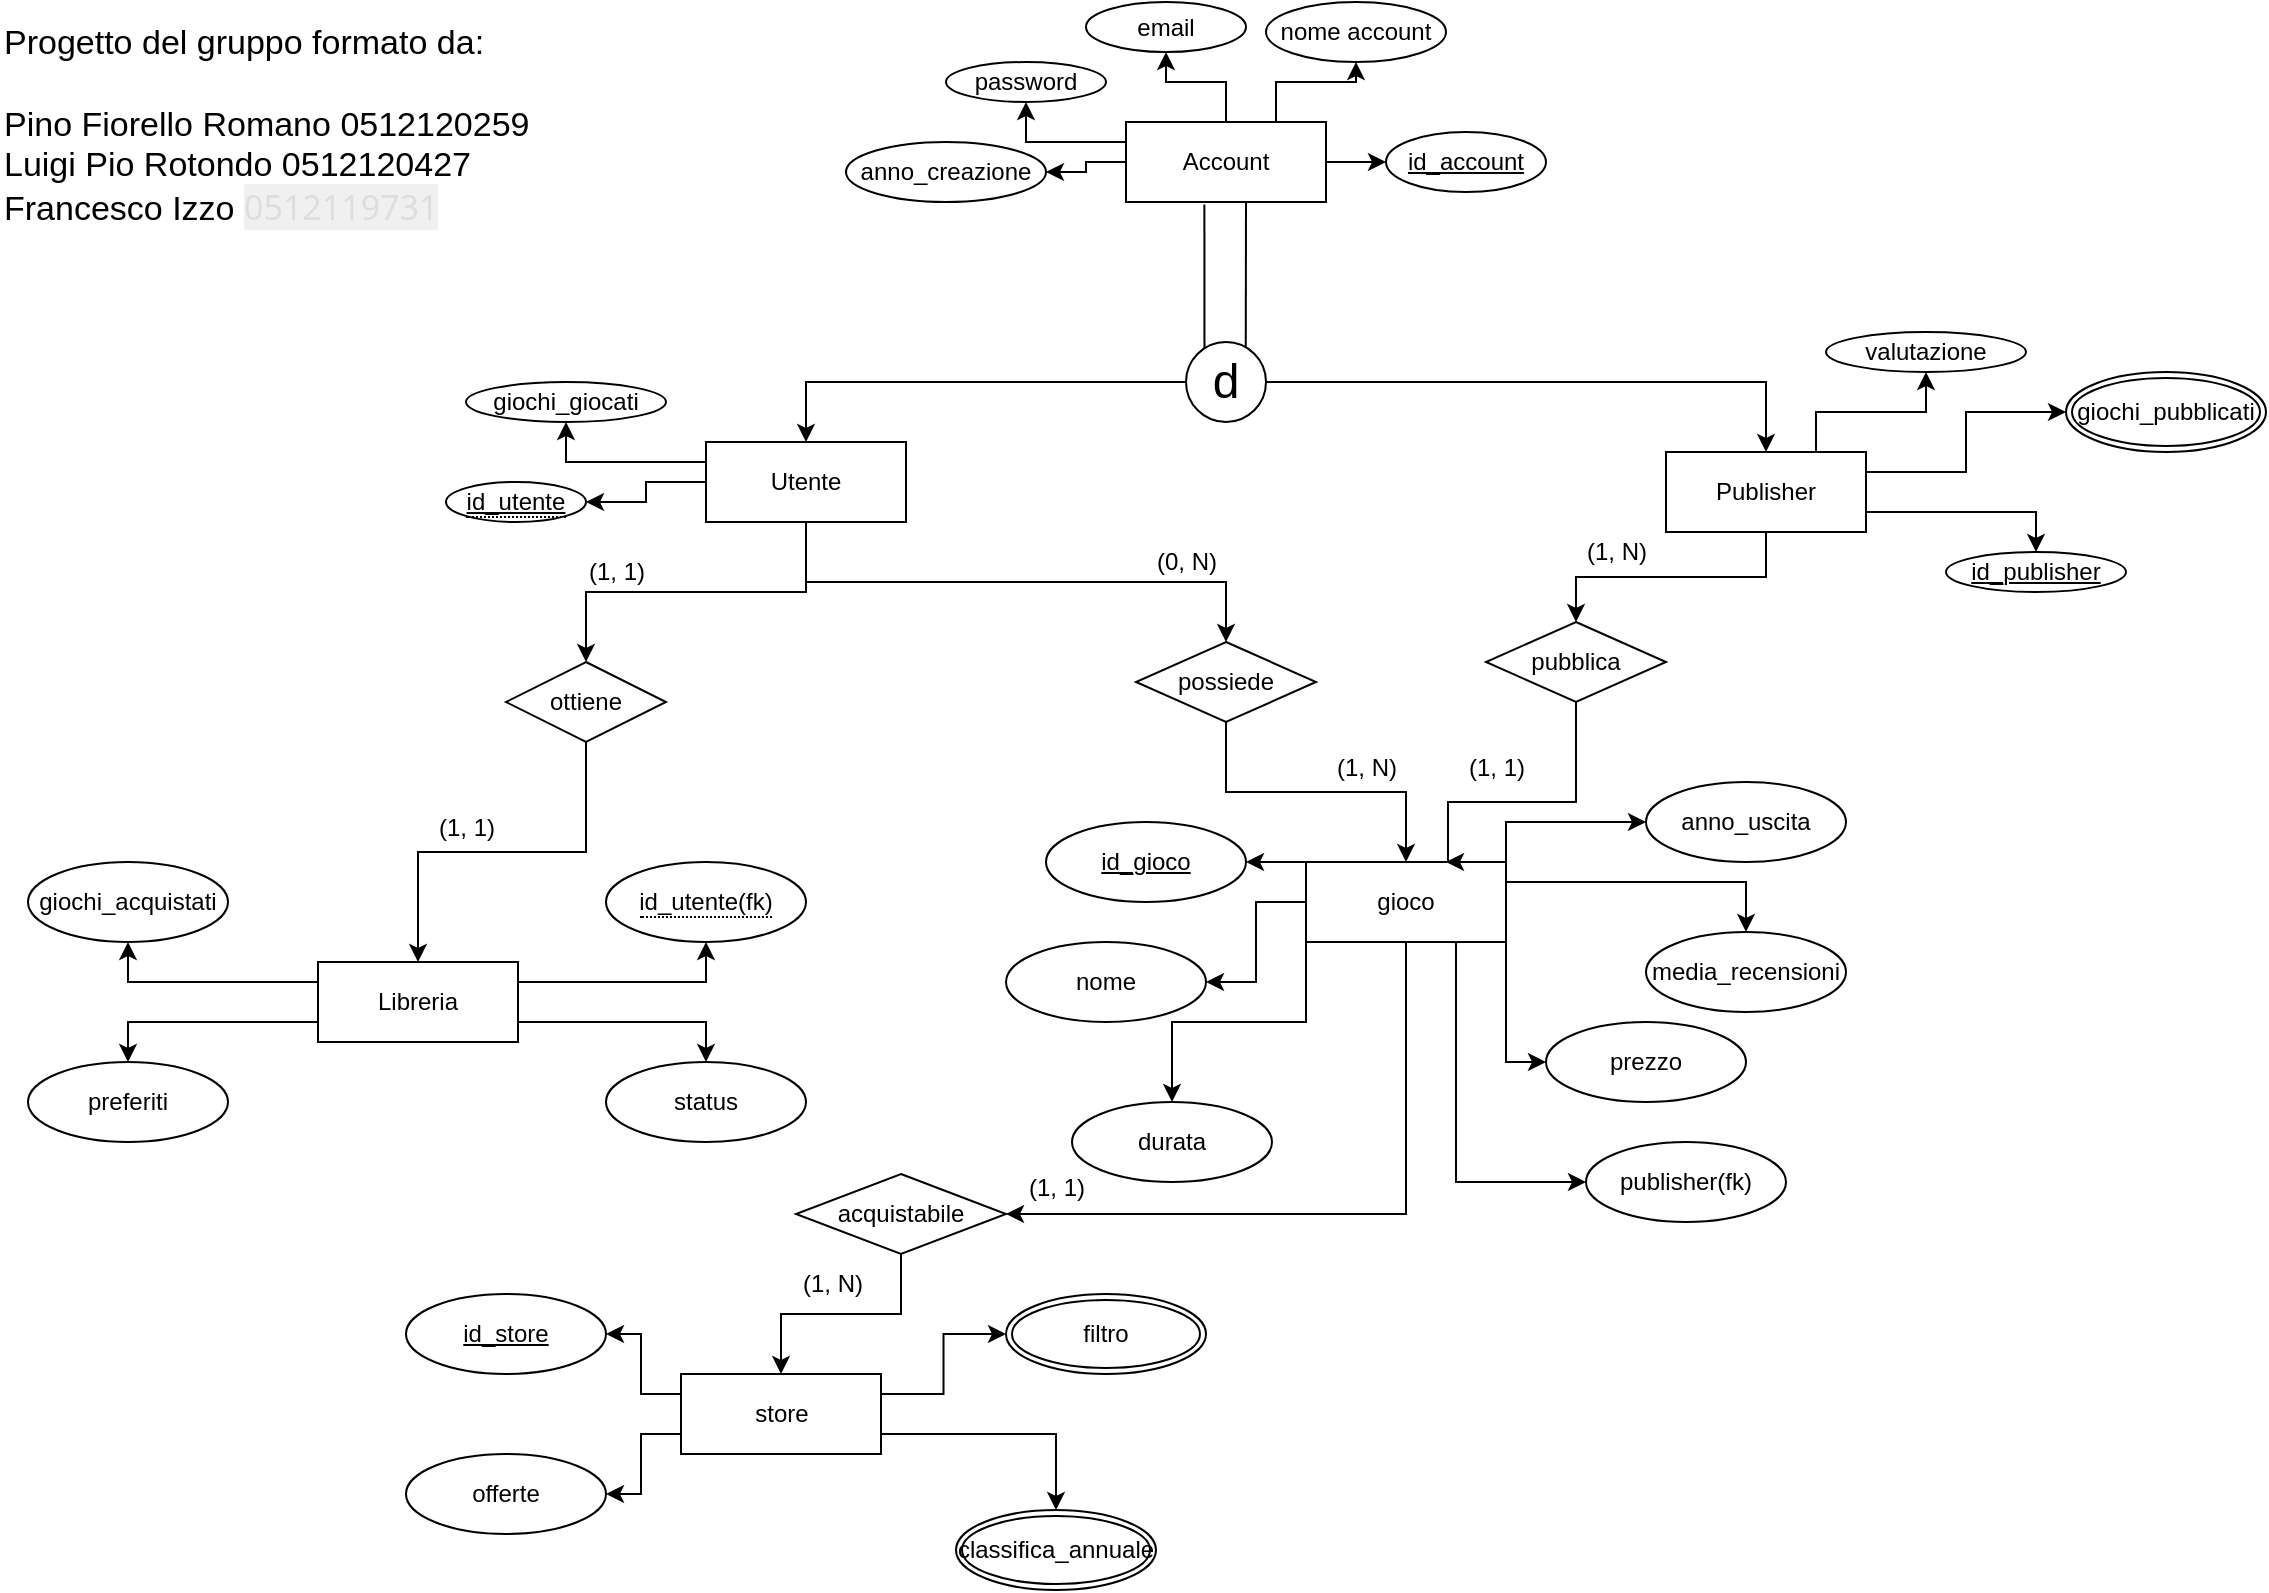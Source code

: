 <mxfile version="24.8.4">
  <diagram name="Pagina-1" id="zaQkDbtpFNmVqCY4Ck2A">
    <mxGraphModel dx="1682" dy="898" grid="0" gridSize="10" guides="1" tooltips="1" connect="1" arrows="1" fold="1" page="1" pageScale="1" pageWidth="1169" pageHeight="827" math="0" shadow="0">
      <root>
        <mxCell id="0" />
        <mxCell id="1" parent="0" />
        <mxCell id="ApuNhBn8Jfl1v1Id8GHo-2" style="edgeStyle=orthogonalEdgeStyle;rounded=0;orthogonalLoop=1;jettySize=auto;html=1;exitX=1;exitY=0.5;exitDx=0;exitDy=0;" edge="1" parent="1" source="ApuNhBn8Jfl1v1Id8GHo-1" target="ApuNhBn8Jfl1v1Id8GHo-3">
          <mxGeometry relative="1" as="geometry">
            <mxPoint x="716" y="94" as="targetPoint" />
          </mxGeometry>
        </mxCell>
        <mxCell id="ApuNhBn8Jfl1v1Id8GHo-5" style="edgeStyle=orthogonalEdgeStyle;rounded=0;orthogonalLoop=1;jettySize=auto;html=1;exitX=0.75;exitY=0;exitDx=0;exitDy=0;entryX=0.5;entryY=1;entryDx=0;entryDy=0;" edge="1" parent="1" source="ApuNhBn8Jfl1v1Id8GHo-1" target="ApuNhBn8Jfl1v1Id8GHo-4">
          <mxGeometry relative="1" as="geometry" />
        </mxCell>
        <mxCell id="ApuNhBn8Jfl1v1Id8GHo-7" style="edgeStyle=orthogonalEdgeStyle;rounded=0;orthogonalLoop=1;jettySize=auto;html=1;exitX=0.5;exitY=0;exitDx=0;exitDy=0;entryX=0.5;entryY=1;entryDx=0;entryDy=0;" edge="1" parent="1" source="ApuNhBn8Jfl1v1Id8GHo-1" target="ApuNhBn8Jfl1v1Id8GHo-6">
          <mxGeometry relative="1" as="geometry" />
        </mxCell>
        <mxCell id="ApuNhBn8Jfl1v1Id8GHo-10" style="edgeStyle=orthogonalEdgeStyle;rounded=0;orthogonalLoop=1;jettySize=auto;html=1;exitX=0;exitY=0.25;exitDx=0;exitDy=0;entryX=0.5;entryY=1;entryDx=0;entryDy=0;" edge="1" parent="1" source="ApuNhBn8Jfl1v1Id8GHo-1" target="ApuNhBn8Jfl1v1Id8GHo-9">
          <mxGeometry relative="1" as="geometry" />
        </mxCell>
        <mxCell id="ApuNhBn8Jfl1v1Id8GHo-23" style="edgeStyle=orthogonalEdgeStyle;rounded=0;orthogonalLoop=1;jettySize=auto;html=1;exitX=0;exitY=0.5;exitDx=0;exitDy=0;entryX=1;entryY=0.5;entryDx=0;entryDy=0;" edge="1" parent="1" source="ApuNhBn8Jfl1v1Id8GHo-1" target="ApuNhBn8Jfl1v1Id8GHo-11">
          <mxGeometry relative="1" as="geometry" />
        </mxCell>
        <mxCell id="ApuNhBn8Jfl1v1Id8GHo-1" value="Account" style="whiteSpace=wrap;html=1;align=center;" vertex="1" parent="1">
          <mxGeometry x="586" y="74" width="100" height="40" as="geometry" />
        </mxCell>
        <mxCell id="ApuNhBn8Jfl1v1Id8GHo-3" value="id_account" style="ellipse;whiteSpace=wrap;html=1;align=center;fontStyle=4;" vertex="1" parent="1">
          <mxGeometry x="716" y="79" width="80" height="30" as="geometry" />
        </mxCell>
        <mxCell id="ApuNhBn8Jfl1v1Id8GHo-4" value="nome account" style="ellipse;whiteSpace=wrap;html=1;align=center;" vertex="1" parent="1">
          <mxGeometry x="656" y="14" width="90" height="30" as="geometry" />
        </mxCell>
        <mxCell id="ApuNhBn8Jfl1v1Id8GHo-6" value="email" style="ellipse;whiteSpace=wrap;html=1;align=center;" vertex="1" parent="1">
          <mxGeometry x="566" y="14" width="80" height="25" as="geometry" />
        </mxCell>
        <mxCell id="ApuNhBn8Jfl1v1Id8GHo-9" value="password" style="ellipse;whiteSpace=wrap;html=1;align=center;" vertex="1" parent="1">
          <mxGeometry x="496" y="44" width="80" height="20" as="geometry" />
        </mxCell>
        <mxCell id="ApuNhBn8Jfl1v1Id8GHo-11" value="anno_creazione" style="ellipse;whiteSpace=wrap;html=1;align=center;" vertex="1" parent="1">
          <mxGeometry x="446" y="84" width="100" height="30" as="geometry" />
        </mxCell>
        <mxCell id="ApuNhBn8Jfl1v1Id8GHo-20" style="edgeStyle=orthogonalEdgeStyle;rounded=0;orthogonalLoop=1;jettySize=auto;html=1;exitX=0;exitY=0.5;exitDx=0;exitDy=0;" edge="1" parent="1" source="ApuNhBn8Jfl1v1Id8GHo-13" target="ApuNhBn8Jfl1v1Id8GHo-18">
          <mxGeometry relative="1" as="geometry">
            <mxPoint x="576.0" y="204" as="sourcePoint" />
          </mxGeometry>
        </mxCell>
        <mxCell id="ApuNhBn8Jfl1v1Id8GHo-21" style="edgeStyle=orthogonalEdgeStyle;rounded=0;orthogonalLoop=1;jettySize=auto;html=1;exitX=1;exitY=0.5;exitDx=0;exitDy=0;" edge="1" parent="1" source="ApuNhBn8Jfl1v1Id8GHo-13" target="ApuNhBn8Jfl1v1Id8GHo-19">
          <mxGeometry relative="1" as="geometry" />
        </mxCell>
        <mxCell id="ApuNhBn8Jfl1v1Id8GHo-13" value="&lt;font style=&quot;font-size: 24px;&quot;&gt;d&lt;/font&gt;" style="ellipse;whiteSpace=wrap;html=1;aspect=fixed;" vertex="1" parent="1">
          <mxGeometry x="616" y="184" width="40" height="40" as="geometry" />
        </mxCell>
        <mxCell id="ApuNhBn8Jfl1v1Id8GHo-14" value="" style="endArrow=none;html=1;rounded=0;exitX=0.747;exitY=0.065;exitDx=0;exitDy=0;exitPerimeter=0;" edge="1" parent="1" source="ApuNhBn8Jfl1v1Id8GHo-13">
          <mxGeometry width="50" height="50" relative="1" as="geometry">
            <mxPoint x="646" y="184" as="sourcePoint" />
            <mxPoint x="646" y="114" as="targetPoint" />
          </mxGeometry>
        </mxCell>
        <mxCell id="ApuNhBn8Jfl1v1Id8GHo-15" value="" style="endArrow=none;html=1;rounded=0;entryX=0.392;entryY=1.03;entryDx=0;entryDy=0;entryPerimeter=0;exitX=0.231;exitY=0.086;exitDx=0;exitDy=0;exitPerimeter=0;" edge="1" parent="1" source="ApuNhBn8Jfl1v1Id8GHo-13" target="ApuNhBn8Jfl1v1Id8GHo-1">
          <mxGeometry width="50" height="50" relative="1" as="geometry">
            <mxPoint x="625" y="184" as="sourcePoint" />
            <mxPoint x="466" y="144" as="targetPoint" />
            <Array as="points" />
          </mxGeometry>
        </mxCell>
        <mxCell id="ApuNhBn8Jfl1v1Id8GHo-24" style="edgeStyle=orthogonalEdgeStyle;rounded=0;orthogonalLoop=1;jettySize=auto;html=1;exitX=0;exitY=0.5;exitDx=0;exitDy=0;entryX=1;entryY=0.5;entryDx=0;entryDy=0;" edge="1" parent="1" source="ApuNhBn8Jfl1v1Id8GHo-18" target="ApuNhBn8Jfl1v1Id8GHo-22">
          <mxGeometry relative="1" as="geometry" />
        </mxCell>
        <mxCell id="ApuNhBn8Jfl1v1Id8GHo-26" style="edgeStyle=orthogonalEdgeStyle;rounded=0;orthogonalLoop=1;jettySize=auto;html=1;exitX=0;exitY=0.25;exitDx=0;exitDy=0;" edge="1" parent="1" source="ApuNhBn8Jfl1v1Id8GHo-18" target="ApuNhBn8Jfl1v1Id8GHo-25">
          <mxGeometry relative="1" as="geometry" />
        </mxCell>
        <mxCell id="ApuNhBn8Jfl1v1Id8GHo-62" style="edgeStyle=orthogonalEdgeStyle;rounded=0;orthogonalLoop=1;jettySize=auto;html=1;exitX=0.5;exitY=1;exitDx=0;exitDy=0;entryX=0.5;entryY=0;entryDx=0;entryDy=0;" edge="1" parent="1" source="ApuNhBn8Jfl1v1Id8GHo-18" target="ApuNhBn8Jfl1v1Id8GHo-61">
          <mxGeometry relative="1" as="geometry" />
        </mxCell>
        <mxCell id="ApuNhBn8Jfl1v1Id8GHo-81" style="edgeStyle=orthogonalEdgeStyle;rounded=0;orthogonalLoop=1;jettySize=auto;html=1;exitX=0.5;exitY=1;exitDx=0;exitDy=0;" edge="1" parent="1" source="ApuNhBn8Jfl1v1Id8GHo-18" target="ApuNhBn8Jfl1v1Id8GHo-82">
          <mxGeometry relative="1" as="geometry">
            <mxPoint x="716" y="334" as="targetPoint" />
          </mxGeometry>
        </mxCell>
        <mxCell id="ApuNhBn8Jfl1v1Id8GHo-18" value="Utente" style="whiteSpace=wrap;html=1;align=center;" vertex="1" parent="1">
          <mxGeometry x="376" y="234" width="100" height="40" as="geometry" />
        </mxCell>
        <mxCell id="ApuNhBn8Jfl1v1Id8GHo-52" style="edgeStyle=orthogonalEdgeStyle;rounded=0;orthogonalLoop=1;jettySize=auto;html=1;exitX=0.75;exitY=0;exitDx=0;exitDy=0;entryX=0.5;entryY=1;entryDx=0;entryDy=0;" edge="1" parent="1" source="ApuNhBn8Jfl1v1Id8GHo-19" target="ApuNhBn8Jfl1v1Id8GHo-29">
          <mxGeometry relative="1" as="geometry" />
        </mxCell>
        <mxCell id="ApuNhBn8Jfl1v1Id8GHo-53" style="edgeStyle=orthogonalEdgeStyle;rounded=0;orthogonalLoop=1;jettySize=auto;html=1;exitX=1;exitY=0.25;exitDx=0;exitDy=0;entryX=0;entryY=0.5;entryDx=0;entryDy=0;" edge="1" parent="1" source="ApuNhBn8Jfl1v1Id8GHo-19" target="ApuNhBn8Jfl1v1Id8GHo-108">
          <mxGeometry relative="1" as="geometry">
            <mxPoint x="1036" y="234.0" as="targetPoint" />
          </mxGeometry>
        </mxCell>
        <mxCell id="ApuNhBn8Jfl1v1Id8GHo-54" style="edgeStyle=orthogonalEdgeStyle;rounded=0;orthogonalLoop=1;jettySize=auto;html=1;exitX=1;exitY=0.75;exitDx=0;exitDy=0;entryX=0.5;entryY=0;entryDx=0;entryDy=0;" edge="1" parent="1" source="ApuNhBn8Jfl1v1Id8GHo-19" target="ApuNhBn8Jfl1v1Id8GHo-31">
          <mxGeometry relative="1" as="geometry" />
        </mxCell>
        <mxCell id="ApuNhBn8Jfl1v1Id8GHo-114" style="edgeStyle=orthogonalEdgeStyle;rounded=0;orthogonalLoop=1;jettySize=auto;html=1;exitX=0.5;exitY=1;exitDx=0;exitDy=0;entryX=0.5;entryY=0;entryDx=0;entryDy=0;" edge="1" parent="1" source="ApuNhBn8Jfl1v1Id8GHo-19" target="ApuNhBn8Jfl1v1Id8GHo-113">
          <mxGeometry relative="1" as="geometry">
            <mxPoint x="906" y="329" as="targetPoint" />
          </mxGeometry>
        </mxCell>
        <mxCell id="ApuNhBn8Jfl1v1Id8GHo-19" value="Publisher" style="whiteSpace=wrap;html=1;align=center;" vertex="1" parent="1">
          <mxGeometry x="856" y="239" width="100" height="40" as="geometry" />
        </mxCell>
        <mxCell id="ApuNhBn8Jfl1v1Id8GHo-22" value="&lt;span data-darkreader-inline-border-bottom=&quot;&quot; style=&quot;border-bottom: 1px dotted; --darkreader-inline-border-bottom: initial;&quot;&gt;&lt;u&gt;id_utente&lt;/u&gt;&lt;/span&gt;" style="ellipse;whiteSpace=wrap;html=1;align=center;" vertex="1" parent="1">
          <mxGeometry x="246" y="254" width="70" height="20" as="geometry" />
        </mxCell>
        <mxCell id="ApuNhBn8Jfl1v1Id8GHo-25" value="giochi_giocati" style="ellipse;whiteSpace=wrap;html=1;align=center;" vertex="1" parent="1">
          <mxGeometry x="256" y="204" width="100" height="20" as="geometry" />
        </mxCell>
        <mxCell id="ApuNhBn8Jfl1v1Id8GHo-29" value="valutazione" style="ellipse;whiteSpace=wrap;html=1;align=center;" vertex="1" parent="1">
          <mxGeometry x="936" y="179" width="100" height="20" as="geometry" />
        </mxCell>
        <mxCell id="ApuNhBn8Jfl1v1Id8GHo-31" value="&lt;u&gt;id_publisher&lt;/u&gt;" style="ellipse;whiteSpace=wrap;html=1;align=center;" vertex="1" parent="1">
          <mxGeometry x="996" y="289" width="90" height="20" as="geometry" />
        </mxCell>
        <mxCell id="ApuNhBn8Jfl1v1Id8GHo-66" style="edgeStyle=orthogonalEdgeStyle;rounded=0;orthogonalLoop=1;jettySize=auto;html=1;exitX=0;exitY=0.75;exitDx=0;exitDy=0;entryX=0.5;entryY=0;entryDx=0;entryDy=0;" edge="1" parent="1" source="ApuNhBn8Jfl1v1Id8GHo-56" target="ApuNhBn8Jfl1v1Id8GHo-58">
          <mxGeometry relative="1" as="geometry" />
        </mxCell>
        <mxCell id="ApuNhBn8Jfl1v1Id8GHo-69" style="edgeStyle=orthogonalEdgeStyle;rounded=0;orthogonalLoop=1;jettySize=auto;html=1;exitX=1;exitY=0.75;exitDx=0;exitDy=0;entryX=0.5;entryY=0;entryDx=0;entryDy=0;" edge="1" parent="1" source="ApuNhBn8Jfl1v1Id8GHo-56" target="ApuNhBn8Jfl1v1Id8GHo-59">
          <mxGeometry relative="1" as="geometry" />
        </mxCell>
        <mxCell id="ApuNhBn8Jfl1v1Id8GHo-76" style="edgeStyle=orthogonalEdgeStyle;rounded=0;orthogonalLoop=1;jettySize=auto;html=1;exitX=0;exitY=0.25;exitDx=0;exitDy=0;entryX=0.5;entryY=1;entryDx=0;entryDy=0;" edge="1" parent="1" source="ApuNhBn8Jfl1v1Id8GHo-56" target="ApuNhBn8Jfl1v1Id8GHo-57">
          <mxGeometry relative="1" as="geometry" />
        </mxCell>
        <mxCell id="ApuNhBn8Jfl1v1Id8GHo-77" style="edgeStyle=orthogonalEdgeStyle;rounded=0;orthogonalLoop=1;jettySize=auto;html=1;exitX=1;exitY=0.25;exitDx=0;exitDy=0;entryX=0.5;entryY=1;entryDx=0;entryDy=0;" edge="1" parent="1" source="ApuNhBn8Jfl1v1Id8GHo-56" target="ApuNhBn8Jfl1v1Id8GHo-70">
          <mxGeometry relative="1" as="geometry" />
        </mxCell>
        <mxCell id="ApuNhBn8Jfl1v1Id8GHo-56" value="Libreria" style="whiteSpace=wrap;html=1;align=center;" vertex="1" parent="1">
          <mxGeometry x="182" y="494" width="100" height="40" as="geometry" />
        </mxCell>
        <mxCell id="ApuNhBn8Jfl1v1Id8GHo-57" value="giochi_acquistati" style="ellipse;whiteSpace=wrap;html=1;align=center;" vertex="1" parent="1">
          <mxGeometry x="37" y="444" width="100" height="40" as="geometry" />
        </mxCell>
        <mxCell id="ApuNhBn8Jfl1v1Id8GHo-58" value="preferiti" style="ellipse;whiteSpace=wrap;html=1;align=center;" vertex="1" parent="1">
          <mxGeometry x="37" y="544" width="100" height="40" as="geometry" />
        </mxCell>
        <mxCell id="ApuNhBn8Jfl1v1Id8GHo-59" value="status" style="ellipse;whiteSpace=wrap;html=1;align=center;" vertex="1" parent="1">
          <mxGeometry x="326" y="544" width="100" height="40" as="geometry" />
        </mxCell>
        <mxCell id="ApuNhBn8Jfl1v1Id8GHo-73" style="edgeStyle=orthogonalEdgeStyle;rounded=0;orthogonalLoop=1;jettySize=auto;html=1;exitX=0.5;exitY=1;exitDx=0;exitDy=0;" edge="1" parent="1" source="ApuNhBn8Jfl1v1Id8GHo-61" target="ApuNhBn8Jfl1v1Id8GHo-56">
          <mxGeometry relative="1" as="geometry">
            <mxPoint x="302" y="424" as="sourcePoint" />
          </mxGeometry>
        </mxCell>
        <mxCell id="ApuNhBn8Jfl1v1Id8GHo-61" value="ottiene" style="shape=rhombus;perimeter=rhombusPerimeter;whiteSpace=wrap;html=1;align=center;" vertex="1" parent="1">
          <mxGeometry x="276" y="344" width="80" height="40" as="geometry" />
        </mxCell>
        <mxCell id="ApuNhBn8Jfl1v1Id8GHo-70" value="&lt;span data-darkreader-inline-border-bottom=&quot;&quot; style=&quot;border-bottom: 1px dotted; --darkreader-inline-border-bottom: initial;&quot;&gt;id_utente(fk)&lt;/span&gt;" style="ellipse;whiteSpace=wrap;html=1;align=center;" vertex="1" parent="1">
          <mxGeometry x="326" y="444" width="100" height="40" as="geometry" />
        </mxCell>
        <mxCell id="ApuNhBn8Jfl1v1Id8GHo-91" style="edgeStyle=orthogonalEdgeStyle;rounded=0;orthogonalLoop=1;jettySize=auto;html=1;exitX=0;exitY=0;exitDx=0;exitDy=0;" edge="1" parent="1" source="ApuNhBn8Jfl1v1Id8GHo-75">
          <mxGeometry relative="1" as="geometry">
            <mxPoint x="646" y="444.167" as="targetPoint" />
          </mxGeometry>
        </mxCell>
        <mxCell id="ApuNhBn8Jfl1v1Id8GHo-92" style="edgeStyle=orthogonalEdgeStyle;rounded=0;orthogonalLoop=1;jettySize=auto;html=1;exitX=0;exitY=0.5;exitDx=0;exitDy=0;entryX=1;entryY=0.5;entryDx=0;entryDy=0;" edge="1" parent="1" source="ApuNhBn8Jfl1v1Id8GHo-75" target="ApuNhBn8Jfl1v1Id8GHo-85">
          <mxGeometry relative="1" as="geometry" />
        </mxCell>
        <mxCell id="ApuNhBn8Jfl1v1Id8GHo-93" style="edgeStyle=orthogonalEdgeStyle;rounded=0;orthogonalLoop=1;jettySize=auto;html=1;exitX=0;exitY=1;exitDx=0;exitDy=0;entryX=0.5;entryY=0;entryDx=0;entryDy=0;" edge="1" parent="1" source="ApuNhBn8Jfl1v1Id8GHo-75" target="ApuNhBn8Jfl1v1Id8GHo-86">
          <mxGeometry relative="1" as="geometry" />
        </mxCell>
        <mxCell id="ApuNhBn8Jfl1v1Id8GHo-94" style="edgeStyle=orthogonalEdgeStyle;rounded=0;orthogonalLoop=1;jettySize=auto;html=1;exitX=1;exitY=0;exitDx=0;exitDy=0;entryX=0;entryY=0.5;entryDx=0;entryDy=0;" edge="1" parent="1" source="ApuNhBn8Jfl1v1Id8GHo-75" target="ApuNhBn8Jfl1v1Id8GHo-88">
          <mxGeometry relative="1" as="geometry" />
        </mxCell>
        <mxCell id="ApuNhBn8Jfl1v1Id8GHo-95" style="edgeStyle=orthogonalEdgeStyle;rounded=0;orthogonalLoop=1;jettySize=auto;html=1;exitX=1;exitY=0.25;exitDx=0;exitDy=0;entryX=0.5;entryY=0;entryDx=0;entryDy=0;" edge="1" parent="1" source="ApuNhBn8Jfl1v1Id8GHo-75" target="ApuNhBn8Jfl1v1Id8GHo-87">
          <mxGeometry relative="1" as="geometry" />
        </mxCell>
        <mxCell id="ApuNhBn8Jfl1v1Id8GHo-96" style="edgeStyle=orthogonalEdgeStyle;rounded=0;orthogonalLoop=1;jettySize=auto;html=1;exitX=1;exitY=1;exitDx=0;exitDy=0;entryX=0;entryY=0.5;entryDx=0;entryDy=0;" edge="1" parent="1" source="ApuNhBn8Jfl1v1Id8GHo-75" target="ApuNhBn8Jfl1v1Id8GHo-90">
          <mxGeometry relative="1" as="geometry" />
        </mxCell>
        <mxCell id="ApuNhBn8Jfl1v1Id8GHo-97" style="edgeStyle=orthogonalEdgeStyle;rounded=0;orthogonalLoop=1;jettySize=auto;html=1;exitX=0.75;exitY=1;exitDx=0;exitDy=0;entryX=0;entryY=0.5;entryDx=0;entryDy=0;" edge="1" parent="1" source="ApuNhBn8Jfl1v1Id8GHo-75" target="ApuNhBn8Jfl1v1Id8GHo-89">
          <mxGeometry relative="1" as="geometry" />
        </mxCell>
        <mxCell id="ApuNhBn8Jfl1v1Id8GHo-100" style="edgeStyle=orthogonalEdgeStyle;rounded=0;orthogonalLoop=1;jettySize=auto;html=1;exitX=0.5;exitY=1;exitDx=0;exitDy=0;" edge="1" parent="1" source="ApuNhBn8Jfl1v1Id8GHo-75" target="ApuNhBn8Jfl1v1Id8GHo-99">
          <mxGeometry relative="1" as="geometry">
            <Array as="points">
              <mxPoint x="726" y="620" />
            </Array>
          </mxGeometry>
        </mxCell>
        <mxCell id="ApuNhBn8Jfl1v1Id8GHo-75" value="gioco" style="whiteSpace=wrap;html=1;align=center;" vertex="1" parent="1">
          <mxGeometry x="676" y="444" width="100" height="40" as="geometry" />
        </mxCell>
        <mxCell id="ApuNhBn8Jfl1v1Id8GHo-83" style="edgeStyle=orthogonalEdgeStyle;rounded=0;orthogonalLoop=1;jettySize=auto;html=1;exitX=0.5;exitY=1;exitDx=0;exitDy=0;entryX=0.5;entryY=0;entryDx=0;entryDy=0;" edge="1" parent="1" source="ApuNhBn8Jfl1v1Id8GHo-82" target="ApuNhBn8Jfl1v1Id8GHo-75">
          <mxGeometry relative="1" as="geometry" />
        </mxCell>
        <mxCell id="ApuNhBn8Jfl1v1Id8GHo-82" value="possiede" style="shape=rhombus;perimeter=rhombusPerimeter;whiteSpace=wrap;html=1;align=center;" vertex="1" parent="1">
          <mxGeometry x="591" y="334" width="90" height="40" as="geometry" />
        </mxCell>
        <mxCell id="ApuNhBn8Jfl1v1Id8GHo-84" value="id_gioco" style="ellipse;whiteSpace=wrap;html=1;align=center;fontStyle=4;" vertex="1" parent="1">
          <mxGeometry x="546" y="424" width="100" height="40" as="geometry" />
        </mxCell>
        <mxCell id="ApuNhBn8Jfl1v1Id8GHo-85" value="nome" style="ellipse;whiteSpace=wrap;html=1;align=center;" vertex="1" parent="1">
          <mxGeometry x="526" y="484" width="100" height="40" as="geometry" />
        </mxCell>
        <mxCell id="ApuNhBn8Jfl1v1Id8GHo-86" value="durata" style="ellipse;whiteSpace=wrap;html=1;align=center;" vertex="1" parent="1">
          <mxGeometry x="559" y="564" width="100" height="40" as="geometry" />
        </mxCell>
        <mxCell id="ApuNhBn8Jfl1v1Id8GHo-87" value="media_recensioni" style="ellipse;whiteSpace=wrap;html=1;align=center;" vertex="1" parent="1">
          <mxGeometry x="846" y="479" width="100" height="40" as="geometry" />
        </mxCell>
        <mxCell id="ApuNhBn8Jfl1v1Id8GHo-88" value="anno_uscita&lt;span style=&quot;font-family: monospace; font-size: 0px; text-align: start; text-wrap: nowrap;&quot;&gt;%3CmxGraphModel%3E%3Croot%3E%3CmxCell%20id%3D%220%22%2F%3E%3CmxCell%20id%3D%221%22%20parent%3D%220%22%2F%3E%3CmxCell%20id%3D%222%22%20value%3D%22media_recensioni%22%20style%3D%22ellipse%3BwhiteSpace%3Dwrap%3Bhtml%3D1%3Balign%3Dcenter%3B%22%20vertex%3D%221%22%20parent%3D%221%22%3E%3CmxGeometry%20x%3D%22460%22%20y%3D%22650%22%20width%3D%22100%22%20height%3D%2240%22%20as%3D%22geometry%22%2F%3E%3C%2FmxCell%3E%3C%2Froot%3E%3C%2FmxGraphModel%3E&lt;/span&gt;" style="ellipse;whiteSpace=wrap;html=1;align=center;" vertex="1" parent="1">
          <mxGeometry x="846" y="404" width="100" height="40" as="geometry" />
        </mxCell>
        <mxCell id="ApuNhBn8Jfl1v1Id8GHo-89" value="publisher(fk)" style="ellipse;whiteSpace=wrap;html=1;align=center;" vertex="1" parent="1">
          <mxGeometry x="816" y="584" width="100" height="40" as="geometry" />
        </mxCell>
        <mxCell id="ApuNhBn8Jfl1v1Id8GHo-90" value="prezzo" style="ellipse;whiteSpace=wrap;html=1;align=center;" vertex="1" parent="1">
          <mxGeometry x="796" y="524" width="100" height="40" as="geometry" />
        </mxCell>
        <mxCell id="ApuNhBn8Jfl1v1Id8GHo-102" style="edgeStyle=orthogonalEdgeStyle;rounded=0;orthogonalLoop=1;jettySize=auto;html=1;entryX=0.5;entryY=0;entryDx=0;entryDy=0;exitX=0.5;exitY=1;exitDx=0;exitDy=0;" edge="1" parent="1" source="ApuNhBn8Jfl1v1Id8GHo-99" target="ApuNhBn8Jfl1v1Id8GHo-101">
          <mxGeometry relative="1" as="geometry">
            <mxPoint x="426" y="650" as="sourcePoint" />
          </mxGeometry>
        </mxCell>
        <mxCell id="ApuNhBn8Jfl1v1Id8GHo-99" value="acquistabile" style="shape=rhombus;perimeter=rhombusPerimeter;whiteSpace=wrap;html=1;align=center;" vertex="1" parent="1">
          <mxGeometry x="421" y="600" width="105" height="40" as="geometry" />
        </mxCell>
        <mxCell id="ApuNhBn8Jfl1v1Id8GHo-109" style="edgeStyle=orthogonalEdgeStyle;rounded=0;orthogonalLoop=1;jettySize=auto;html=1;exitX=1;exitY=0.25;exitDx=0;exitDy=0;entryX=0;entryY=0.5;entryDx=0;entryDy=0;" edge="1" parent="1" source="ApuNhBn8Jfl1v1Id8GHo-101" target="ApuNhBn8Jfl1v1Id8GHo-105">
          <mxGeometry relative="1" as="geometry" />
        </mxCell>
        <mxCell id="ApuNhBn8Jfl1v1Id8GHo-110" style="edgeStyle=orthogonalEdgeStyle;rounded=0;orthogonalLoop=1;jettySize=auto;html=1;exitX=0;exitY=0.25;exitDx=0;exitDy=0;entryX=1;entryY=0.5;entryDx=0;entryDy=0;" edge="1" parent="1" source="ApuNhBn8Jfl1v1Id8GHo-101" target="ApuNhBn8Jfl1v1Id8GHo-103">
          <mxGeometry relative="1" as="geometry" />
        </mxCell>
        <mxCell id="ApuNhBn8Jfl1v1Id8GHo-111" style="edgeStyle=orthogonalEdgeStyle;rounded=0;orthogonalLoop=1;jettySize=auto;html=1;exitX=0;exitY=0.75;exitDx=0;exitDy=0;entryX=1;entryY=0.5;entryDx=0;entryDy=0;" edge="1" parent="1" source="ApuNhBn8Jfl1v1Id8GHo-101" target="ApuNhBn8Jfl1v1Id8GHo-106">
          <mxGeometry relative="1" as="geometry" />
        </mxCell>
        <mxCell id="ApuNhBn8Jfl1v1Id8GHo-112" style="edgeStyle=orthogonalEdgeStyle;rounded=0;orthogonalLoop=1;jettySize=auto;html=1;exitX=1;exitY=0.75;exitDx=0;exitDy=0;entryX=0.5;entryY=0;entryDx=0;entryDy=0;" edge="1" parent="1" source="ApuNhBn8Jfl1v1Id8GHo-101" target="ApuNhBn8Jfl1v1Id8GHo-126">
          <mxGeometry relative="1" as="geometry">
            <mxPoint x="526.0" y="760" as="targetPoint" />
          </mxGeometry>
        </mxCell>
        <mxCell id="ApuNhBn8Jfl1v1Id8GHo-101" value="store" style="whiteSpace=wrap;html=1;align=center;" vertex="1" parent="1">
          <mxGeometry x="363.5" y="700" width="100" height="40" as="geometry" />
        </mxCell>
        <mxCell id="ApuNhBn8Jfl1v1Id8GHo-103" value="id_store" style="ellipse;whiteSpace=wrap;html=1;align=center;fontStyle=4;" vertex="1" parent="1">
          <mxGeometry x="226" y="660" width="100" height="40" as="geometry" />
        </mxCell>
        <mxCell id="ApuNhBn8Jfl1v1Id8GHo-105" value="filtro" style="ellipse;shape=doubleEllipse;margin=3;whiteSpace=wrap;html=1;align=center;" vertex="1" parent="1">
          <mxGeometry x="526" y="660" width="100" height="40" as="geometry" />
        </mxCell>
        <mxCell id="ApuNhBn8Jfl1v1Id8GHo-106" value="offerte" style="ellipse;whiteSpace=wrap;html=1;align=center;" vertex="1" parent="1">
          <mxGeometry x="226" y="740" width="100" height="40" as="geometry" />
        </mxCell>
        <mxCell id="ApuNhBn8Jfl1v1Id8GHo-108" value="giochi_pubblicati" style="ellipse;shape=doubleEllipse;margin=3;whiteSpace=wrap;html=1;align=center;" vertex="1" parent="1">
          <mxGeometry x="1056" y="199" width="100" height="40" as="geometry" />
        </mxCell>
        <mxCell id="ApuNhBn8Jfl1v1Id8GHo-115" style="edgeStyle=orthogonalEdgeStyle;rounded=0;orthogonalLoop=1;jettySize=auto;html=1;exitX=0.5;exitY=1;exitDx=0;exitDy=0;" edge="1" parent="1" source="ApuNhBn8Jfl1v1Id8GHo-113">
          <mxGeometry relative="1" as="geometry">
            <mxPoint x="746" y="444" as="targetPoint" />
            <Array as="points">
              <mxPoint x="811" y="414" />
              <mxPoint x="747" y="414" />
              <mxPoint x="747" y="444" />
            </Array>
          </mxGeometry>
        </mxCell>
        <mxCell id="ApuNhBn8Jfl1v1Id8GHo-113" value="pubblica" style="shape=rhombus;perimeter=rhombusPerimeter;whiteSpace=wrap;html=1;align=center;" vertex="1" parent="1">
          <mxGeometry x="766" y="324" width="90" height="40" as="geometry" />
        </mxCell>
        <mxCell id="ApuNhBn8Jfl1v1Id8GHo-116" value="(1, 1)" style="text;html=1;align=center;verticalAlign=middle;resizable=0;points=[];autosize=1;strokeColor=none;fillColor=none;" vertex="1" parent="1">
          <mxGeometry x="306" y="284" width="50" height="30" as="geometry" />
        </mxCell>
        <mxCell id="ApuNhBn8Jfl1v1Id8GHo-117" value="(0, N)" style="text;html=1;align=center;verticalAlign=middle;resizable=0;points=[];autosize=1;strokeColor=none;fillColor=none;" vertex="1" parent="1">
          <mxGeometry x="592" y="281" width="48" height="26" as="geometry" />
        </mxCell>
        <mxCell id="ApuNhBn8Jfl1v1Id8GHo-118" value="(1, N)" style="text;html=1;align=center;verticalAlign=middle;resizable=0;points=[];autosize=1;strokeColor=none;fillColor=none;" vertex="1" parent="1">
          <mxGeometry x="806" y="274" width="50" height="30" as="geometry" />
        </mxCell>
        <mxCell id="ApuNhBn8Jfl1v1Id8GHo-119" value="(1, 1)" style="text;html=1;align=center;verticalAlign=middle;resizable=0;points=[];autosize=1;strokeColor=none;fillColor=none;" vertex="1" parent="1">
          <mxGeometry x="528" y="594" width="46" height="26" as="geometry" />
        </mxCell>
        <mxCell id="ApuNhBn8Jfl1v1Id8GHo-120" value="(1, N)" style="text;html=1;align=center;verticalAlign=middle;resizable=0;points=[];autosize=1;strokeColor=none;fillColor=none;" vertex="1" parent="1">
          <mxGeometry x="414" y="640" width="50" height="30" as="geometry" />
        </mxCell>
        <mxCell id="ApuNhBn8Jfl1v1Id8GHo-121" value="(1, N)" style="text;html=1;align=center;verticalAlign=middle;resizable=0;points=[];autosize=1;strokeColor=none;fillColor=none;" vertex="1" parent="1">
          <mxGeometry x="682" y="384" width="48" height="26" as="geometry" />
        </mxCell>
        <mxCell id="ApuNhBn8Jfl1v1Id8GHo-122" value="(1, 1)" style="text;html=1;align=center;verticalAlign=middle;resizable=0;points=[];autosize=1;strokeColor=none;fillColor=none;" vertex="1" parent="1">
          <mxGeometry x="748" y="384" width="46" height="26" as="geometry" />
        </mxCell>
        <mxCell id="ApuNhBn8Jfl1v1Id8GHo-123" value="(1, 1)" style="text;html=1;align=center;verticalAlign=middle;resizable=0;points=[];autosize=1;strokeColor=none;fillColor=none;" vertex="1" parent="1">
          <mxGeometry x="231" y="412" width="50" height="30" as="geometry" />
        </mxCell>
        <mxCell id="ApuNhBn8Jfl1v1Id8GHo-126" value="classifica_annuale" style="ellipse;shape=doubleEllipse;margin=3;whiteSpace=wrap;html=1;align=center;" vertex="1" parent="1">
          <mxGeometry x="501" y="768" width="100" height="40" as="geometry" />
        </mxCell>
        <mxCell id="ApuNhBn8Jfl1v1Id8GHo-127" value="&lt;font style=&quot;font-size: 17px;&quot;&gt;Progetto del gruppo formato da:&lt;/font&gt;&lt;div style=&quot;font-size: 17px;&quot;&gt;&lt;font style=&quot;font-size: 17px;&quot;&gt;&lt;br&gt;&lt;/font&gt;&lt;/div&gt;&lt;div style=&quot;font-size: 17px;&quot;&gt;&lt;font style=&quot;font-size: 17px;&quot;&gt;Pino Fiorello Romano 0512120259&lt;br&gt;Luigi Pio Rotondo 0512120427&lt;/font&gt;&lt;/div&gt;&lt;div style=&quot;font-size: 17px;&quot;&gt;&lt;font style=&quot;font-size: 17px;&quot;&gt;Francesco Izzo&amp;nbsp;&lt;span style=&quot;background-color: oklab(0.085 0.0 0.0 / 0.06); color: oklab(0.899 -0.002 -0.005); font-family: &amp;quot;gg sans&amp;quot;, &amp;quot;Noto Sans&amp;quot;, &amp;quot;Helvetica Neue&amp;quot;, Helvetica, Arial, sans-serif; white-space: break-spaces;&quot;&gt;0512119731&lt;/span&gt;&lt;/font&gt;&lt;/div&gt;" style="text;html=1;align=left;verticalAlign=middle;resizable=0;points=[];autosize=1;strokeColor=none;fillColor=none;" vertex="1" parent="1">
          <mxGeometry x="23" y="19" width="281" height="114" as="geometry" />
        </mxCell>
      </root>
    </mxGraphModel>
  </diagram>
</mxfile>
